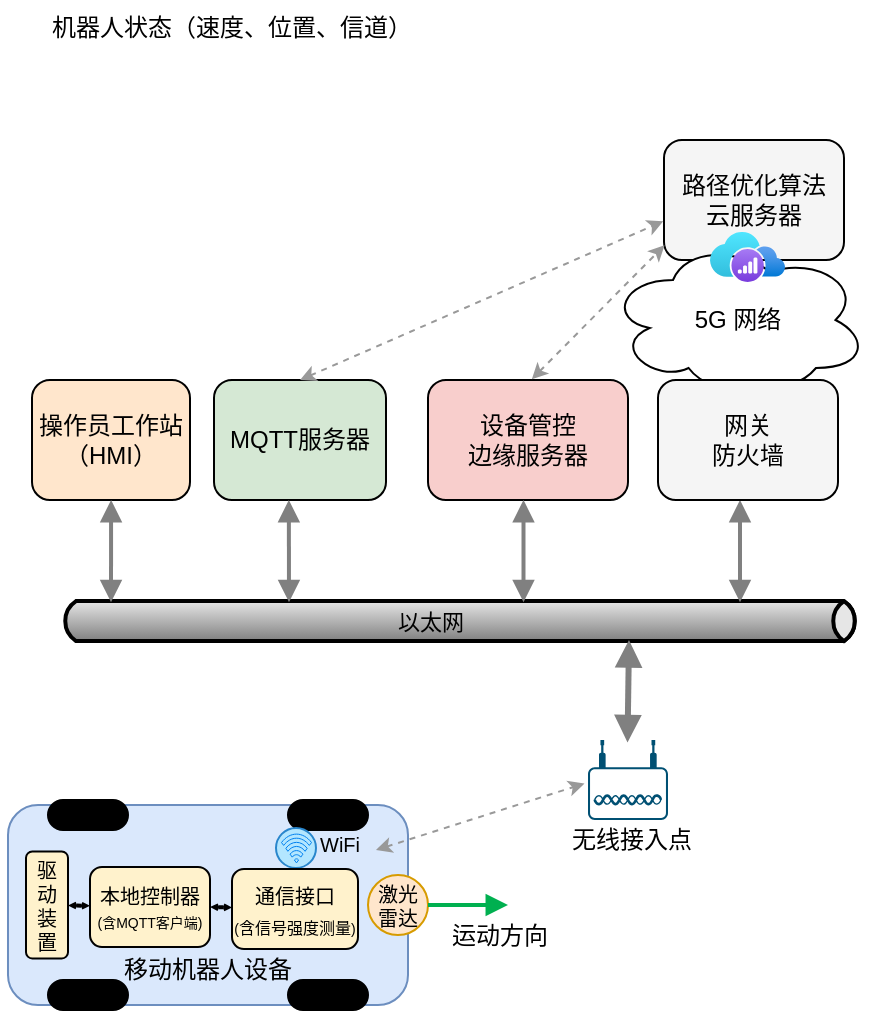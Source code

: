 <mxfile version="28.2.5">
  <diagram name="Page-1" id="eW3xqZJNIczU26sJt-Gz">
    <mxGraphModel dx="1240" dy="1940" grid="1" gridSize="10" guides="1" tooltips="1" connect="1" arrows="1" fold="1" page="1" pageScale="1" pageWidth="960" pageHeight="1280" math="0" shadow="0">
      <root>
        <mxCell id="0" />
        <mxCell id="1" parent="0" />
        <mxCell id="mqtt" value="MQTT服务器" style="rounded=1;whiteSpace=wrap;html=1;fillColor=#d5e8d4;" parent="1" vertex="1">
          <mxGeometry x="173" y="180" width="86" height="60" as="geometry" />
        </mxCell>
        <mxCell id="edge" value="&lt;div&gt;设备管控&lt;/div&gt;&lt;div&gt;边缘服务器&lt;/div&gt;" style="rounded=1;whiteSpace=wrap;html=1;fillColor=#f8cecc;" parent="1" vertex="1">
          <mxGeometry x="280" y="180" width="100" height="60" as="geometry" />
        </mxCell>
        <mxCell id="hmi" value="&lt;div&gt;操作员工作站&lt;/div&gt;&lt;div&gt;（HMI）&lt;/div&gt;" style="rounded=1;whiteSpace=wrap;html=1;fillColor=#ffe6cc;" parent="1" vertex="1">
          <mxGeometry x="82" y="180" width="79" height="60" as="geometry" />
        </mxCell>
        <mxCell id="cloud" value="&lt;div&gt;路径优化算法&lt;/div&gt;&lt;div&gt;云服务器&lt;/div&gt;" style="rounded=1;whiteSpace=wrap;html=1;fillColor=#f5f5f5;" parent="1" vertex="1">
          <mxGeometry x="398" y="60" width="90" height="60" as="geometry" />
        </mxCell>
        <mxCell id="e6" style="endArrow=classic;endFill=1;dashed=1;strokeColor=#999999;entryX=-0.004;entryY=0.677;entryDx=0;entryDy=0;entryPerimeter=0;exitX=0.5;exitY=0;exitDx=0;exitDy=0;startArrow=classic;startFill=1;startSize=5;endSize=5;" parent="1" source="mqtt" target="cloud" edge="1">
          <mxGeometry relative="1" as="geometry">
            <mxPoint x="-181" y="213.406" as="sourcePoint" />
            <mxPoint x="360.0" y="99.998" as="targetPoint" />
          </mxGeometry>
        </mxCell>
        <mxCell id="note1" value="机器人状态（速度、位置、信道）" style="text;html=1;strokeColor=none;fillColor=none;fontSize=12;" parent="1" vertex="1">
          <mxGeometry x="90" y="-10" width="140" height="20" as="geometry" />
        </mxCell>
        <mxCell id="FVhyo1jwLFq0jIHUH1NA-1" value="" style="rounded=1;whiteSpace=wrap;html=1;fillColor=#dae8fc;strokeColor=#6c8ebf;fontSize=14;fontStyle=1;fontColor=light-dark(#000000,#2433FF);" parent="1" vertex="1">
          <mxGeometry x="70" y="392.5" width="200" height="100" as="geometry" />
        </mxCell>
        <mxCell id="FVhyo1jwLFq0jIHUH1NA-2" value="激光雷达" style="ellipse;whiteSpace=wrap;html=1;fillColor=#ffe6cc;strokeColor=#d79b00;fontSize=10;" parent="1" vertex="1">
          <mxGeometry x="250" y="427.5" width="30" height="30" as="geometry" />
        </mxCell>
        <mxCell id="FVhyo1jwLFq0jIHUH1NA-4" style="endArrow=block;endFill=1;strokeColor=#00b050;strokeWidth=2;" parent="1" edge="1">
          <mxGeometry relative="1" as="geometry">
            <mxPoint x="320" y="442.5" as="targetPoint" />
            <mxPoint x="280.0" y="442.5" as="sourcePoint" />
            <Array as="points" />
          </mxGeometry>
        </mxCell>
        <mxCell id="FVhyo1jwLFq0jIHUH1NA-5" value="运动方向" style="text;html=1;strokeColor=none;fillColor=none;fontSize=12;" parent="1" vertex="1">
          <mxGeometry x="290" y="443.5" width="60" height="20" as="geometry" />
        </mxCell>
        <mxCell id="FVhyo1jwLFq0jIHUH1NA-6" value="" style="rounded=1;whiteSpace=wrap;html=1;arcSize=50;fillColor=light-dark(#000000, #c0c0c0);" parent="1" vertex="1">
          <mxGeometry x="210" y="390" width="40" height="15" as="geometry" />
        </mxCell>
        <mxCell id="FVhyo1jwLFq0jIHUH1NA-7" value="" style="rounded=1;whiteSpace=wrap;html=1;arcSize=50;fillColor=light-dark(#000000,#BBBBBB);" parent="1" vertex="1">
          <mxGeometry x="210" y="480" width="40" height="15" as="geometry" />
        </mxCell>
        <mxCell id="FVhyo1jwLFq0jIHUH1NA-8" value="" style="rounded=1;whiteSpace=wrap;html=1;arcSize=50;fillColor=light-dark(#000000,#BBBBBB);" parent="1" vertex="1">
          <mxGeometry x="90" y="480" width="40" height="15" as="geometry" />
        </mxCell>
        <mxCell id="FVhyo1jwLFq0jIHUH1NA-9" value="" style="rounded=1;whiteSpace=wrap;html=1;arcSize=50;fillColor=light-dark(#000000,#BBBBBB);" parent="1" vertex="1">
          <mxGeometry x="90" y="390" width="40" height="15" as="geometry" />
        </mxCell>
        <mxCell id="drive" value="&lt;font&gt;驱动装置&lt;/font&gt;" style="rounded=1;whiteSpace=wrap;html=1;fillColor=#fff2cc;fontSize=10;" parent="1" vertex="1">
          <mxGeometry x="79" y="415.75" width="21" height="53.5" as="geometry" />
        </mxCell>
        <mxCell id="controller" value="&lt;div&gt;本地控制器&lt;/div&gt;&lt;div&gt;&lt;font style=&quot;font-size: 7px;&quot;&gt;(含MQTT客户端)&lt;/font&gt;&lt;/div&gt;" style="rounded=1;whiteSpace=wrap;html=1;fillColor=#fff2cc;fontSize=10;align=center;" parent="1" vertex="1">
          <mxGeometry x="111" y="423.5" width="60" height="40" as="geometry" />
        </mxCell>
        <mxCell id="FVhyo1jwLFq0jIHUH1NA-11" value="" style="group" parent="1" vertex="1" connectable="0">
          <mxGeometry x="204" y="404" width="20" height="20" as="geometry" />
        </mxCell>
        <mxCell id="FVhyo1jwLFq0jIHUH1NA-3" value="" style="ellipse;whiteSpace=wrap;html=1;fillColor=#b3e6ff;strokeColor=light-dark(#2986cc, #0080c0);" parent="FVhyo1jwLFq0jIHUH1NA-11" vertex="1">
          <mxGeometry width="20" height="20" as="geometry" />
        </mxCell>
        <mxCell id="FVhyo1jwLFq0jIHUH1NA-10" value="" style="html=1;verticalLabelPosition=bottom;align=center;labelBackgroundColor=#ffffff;verticalAlign=top;strokeWidth=0.5;strokeColor=light-dark(#0080F0, #0080c0);shadow=0;dashed=0;shape=mxgraph.ios7.icons.wifi;pointerEvents=1;fillColor=none;" parent="FVhyo1jwLFq0jIHUH1NA-11" vertex="1">
          <mxGeometry x="2.5" y="2.81" width="15" height="14.38" as="geometry" />
        </mxCell>
        <mxCell id="comm" value="&lt;font style=&quot;font-size: 10px;&quot;&gt;通信接口&lt;/font&gt;&lt;br&gt;&lt;font style=&quot;font-size: 7px;&quot;&gt;(&lt;/font&gt;&lt;font style=&quot;font-size: 8px;&quot;&gt;含信号强度测量&lt;/font&gt;&lt;font style=&quot;font-size: 7px;&quot;&gt;)&lt;/font&gt;" style="rounded=1;whiteSpace=wrap;html=1;fillColor=#fff2cc;" parent="1" vertex="1">
          <mxGeometry x="182" y="424.5" width="63" height="40" as="geometry" />
        </mxCell>
        <mxCell id="FVhyo1jwLFq0jIHUH1NA-12" value="&lt;span style=&quot;color: light-dark(rgb(0, 0, 0), rgb(0, 128, 192));&quot;&gt;WiFi&lt;/span&gt;" style="text;html=1;strokeColor=none;fillColor=none;fontSize=10;fontColor=light-dark(default, #0080c0);" parent="1" vertex="1">
          <mxGeometry x="224" y="400" width="30" height="20" as="geometry" />
        </mxCell>
        <mxCell id="FVhyo1jwLFq0jIHUH1NA-13" value="" style="endArrow=open;startArrow=open;html=1;rounded=0;endSize=0;startSize=0;strokeWidth=2;startFill=0;endFill=0;" parent="1" source="drive" target="controller" edge="1">
          <mxGeometry width="50" height="50" relative="1" as="geometry">
            <mxPoint x="130" y="440" as="sourcePoint" />
            <mxPoint x="180" y="390" as="targetPoint" />
          </mxGeometry>
        </mxCell>
        <mxCell id="FVhyo1jwLFq0jIHUH1NA-14" value="" style="endArrow=open;startArrow=open;html=1;rounded=0;endSize=0;startSize=0;strokeWidth=2;startFill=0;endFill=0;entryX=1;entryY=0.5;entryDx=0;entryDy=0;" parent="1" source="comm" target="controller" edge="1">
          <mxGeometry width="50" height="50" relative="1" as="geometry">
            <mxPoint x="130" y="460" as="sourcePoint" />
            <mxPoint x="141" y="460" as="targetPoint" />
          </mxGeometry>
        </mxCell>
        <UserObject label="移动机器人设备" placeholders="1" name="Variable" id="FVhyo1jwLFq0jIHUH1NA-15">
          <mxCell style="text;html=1;strokeColor=none;fillColor=none;align=center;verticalAlign=middle;whiteSpace=wrap;overflow=hidden;" parent="1" vertex="1">
            <mxGeometry x="115" y="464.5" width="110" height="20" as="geometry" />
          </mxCell>
        </UserObject>
        <mxCell id="FVhyo1jwLFq0jIHUH1NA-16" value="" style="points=[[0.03,0.36,0],[0.18,0,0],[0.5,0.34,0],[0.82,0,0],[0.97,0.36,0],[1,0.67,0],[0.975,0.975,0],[0.5,1,0],[0.025,0.975,0],[0,0.67,0]];verticalLabelPosition=bottom;sketch=0;html=1;verticalAlign=top;aspect=fixed;align=center;pointerEvents=1;shape=mxgraph.cisco19.wireless_access_point;fillColor=light-dark(#005073, #005073);strokeColor=none;" parent="1" vertex="1">
          <mxGeometry x="360" y="360" width="40" height="40" as="geometry" />
        </mxCell>
        <mxCell id="R1A_L2GhcnPYgh5P6Ur9-2" value="无线接入点" style="text;html=1;strokeColor=none;fillColor=none;fontSize=12;" vertex="1" parent="1">
          <mxGeometry x="350" y="395.75" width="90" height="20" as="geometry" />
        </mxCell>
        <mxCell id="R1A_L2GhcnPYgh5P6Ur9-39" value="" style="group" vertex="1" connectable="0" parent="1">
          <mxGeometry x="66" y="240" width="430" height="110" as="geometry" />
        </mxCell>
        <mxCell id="R1A_L2GhcnPYgh5P6Ur9-13" value="" style="strokeWidth=2;strokeColor=#000000;dashed=0;align=center;html=1;fontSize=8;shape=mxgraph.eip.messageChannel;" vertex="1" parent="R1A_L2GhcnPYgh5P6Ur9-39">
          <mxGeometry x="30" y="51.07" width="400" height="18.93" as="geometry" />
        </mxCell>
        <mxCell id="R1A_L2GhcnPYgh5P6Ur9-15" value="" style="edgeStyle=elbowEdgeStyle;strokeWidth=2;rounded=0;endArrow=block;startArrow=block;startSize=6;endSize=6;dashed=0;html=1;strokeColor=#808080;" edge="1" parent="R1A_L2GhcnPYgh5P6Ur9-39">
          <mxGeometry relative="1" as="geometry">
            <mxPoint x="55.542" as="sourcePoint" />
            <mxPoint x="55.473" y="51.07" as="targetPoint" />
          </mxGeometry>
        </mxCell>
        <mxCell id="R1A_L2GhcnPYgh5P6Ur9-16" value="" style="edgeStyle=elbowEdgeStyle;strokeWidth=2;rounded=0;endArrow=block;startArrow=block;startSize=6;endSize=6;dashed=0;html=1;strokeColor=#808080;" edge="1" parent="R1A_L2GhcnPYgh5P6Ur9-39">
          <mxGeometry relative="1" as="geometry">
            <mxPoint x="144.417" as="sourcePoint" />
            <mxPoint x="144.348" y="51.07" as="targetPoint" />
          </mxGeometry>
        </mxCell>
        <mxCell id="R1A_L2GhcnPYgh5P6Ur9-17" value="" style="edgeStyle=elbowEdgeStyle;strokeWidth=2;rounded=0;endArrow=block;startArrow=block;startSize=6;endSize=6;dashed=0;html=1;strokeColor=#808080;" edge="1" parent="R1A_L2GhcnPYgh5P6Ur9-39">
          <mxGeometry relative="1" as="geometry">
            <mxPoint x="261.75" as="sourcePoint" />
            <mxPoint x="261.75" y="51.07" as="targetPoint" />
            <Array as="points">
              <mxPoint x="261.75" />
            </Array>
          </mxGeometry>
        </mxCell>
        <mxCell id="e4" value="以太网" style="noEdgeStyle=1;html=1;align=center;verticalAlign=middle;fontSize=11;fillColor=none;strokeColor=none;" parent="R1A_L2GhcnPYgh5P6Ur9-39" vertex="1">
          <mxGeometry x="192.604" y="51.07" width="44.792" height="20" as="geometry" />
        </mxCell>
        <mxCell id="R1A_L2GhcnPYgh5P6Ur9-14" value="" style="edgeStyle=elbowEdgeStyle;strokeWidth=3;rounded=0;endArrow=block;startArrow=block;startSize=6;endSize=6;dashed=0;html=1;strokeColor=#808080;exitX=0.494;exitY=0.031;exitDx=0;exitDy=0;exitPerimeter=0;" edge="1" parent="1" source="FVhyo1jwLFq0jIHUH1NA-16">
          <mxGeometry relative="1" as="geometry">
            <mxPoint x="420" y="330" as="sourcePoint" />
            <mxPoint x="381" y="310.0" as="targetPoint" />
            <Array as="points" />
          </mxGeometry>
        </mxCell>
        <mxCell id="R1A_L2GhcnPYgh5P6Ur9-41" value="" style="edgeStyle=elbowEdgeStyle;strokeWidth=2;rounded=0;endArrow=block;startArrow=block;startSize=6;endSize=6;dashed=0;html=1;strokeColor=#808080;" edge="1" parent="1">
          <mxGeometry relative="1" as="geometry">
            <mxPoint x="436.0" y="240" as="sourcePoint" />
            <mxPoint x="436" y="291.07" as="targetPoint" />
            <Array as="points">
              <mxPoint x="436.0" y="240" />
            </Array>
          </mxGeometry>
        </mxCell>
        <mxCell id="R1A_L2GhcnPYgh5P6Ur9-44" value="5G 网络" style="ellipse;shape=cloud;whiteSpace=wrap;html=1;align=center;" vertex="1" parent="1">
          <mxGeometry x="370" y="110" width="130" height="80" as="geometry" />
        </mxCell>
        <mxCell id="R1A_L2GhcnPYgh5P6Ur9-43" value="" style="image;aspect=fixed;html=1;points=[];align=center;fontSize=12;image=img/lib/azure2/hybrid_multicloud/Azure_Operator_5G_Core.svg;" vertex="1" parent="1">
          <mxGeometry x="421" y="106" width="37.51" height="25" as="geometry" />
        </mxCell>
        <mxCell id="R1A_L2GhcnPYgh5P6Ur9-42" value="&lt;div&gt;网关&lt;/div&gt;&lt;div&gt;防火墙&lt;/div&gt;" style="rounded=1;whiteSpace=wrap;html=1;fillColor=#f5f5f5;" vertex="1" parent="1">
          <mxGeometry x="395" y="180" width="90" height="60" as="geometry" />
        </mxCell>
        <mxCell id="R1A_L2GhcnPYgh5P6Ur9-46" style="endArrow=classic;endFill=1;dashed=1;strokeColor=#999999;entryX=0.003;entryY=0.877;entryDx=0;entryDy=0;entryPerimeter=0;exitX=0.519;exitY=-0.006;exitDx=0;exitDy=0;startArrow=classic;startFill=1;startSize=5;endSize=5;exitPerimeter=0;" edge="1" parent="1" source="edge" target="cloud">
          <mxGeometry relative="1" as="geometry">
            <mxPoint x="360" y="189" as="sourcePoint" />
            <mxPoint x="542" y="110" as="targetPoint" />
          </mxGeometry>
        </mxCell>
        <mxCell id="R1A_L2GhcnPYgh5P6Ur9-47" style="endArrow=classic;endFill=1;dashed=1;strokeColor=#999999;entryX=-0.044;entryY=0.544;entryDx=0;entryDy=0;entryPerimeter=0;exitX=1;exitY=0.75;exitDx=0;exitDy=0;startArrow=classic;startFill=1;startSize=5;endSize=5;" edge="1" parent="1" source="FVhyo1jwLFq0jIHUH1NA-12" target="FVhyo1jwLFq0jIHUH1NA-16">
          <mxGeometry relative="1" as="geometry">
            <mxPoint x="340" y="227" as="sourcePoint" />
            <mxPoint x="406" y="160" as="targetPoint" />
          </mxGeometry>
        </mxCell>
      </root>
    </mxGraphModel>
  </diagram>
</mxfile>
